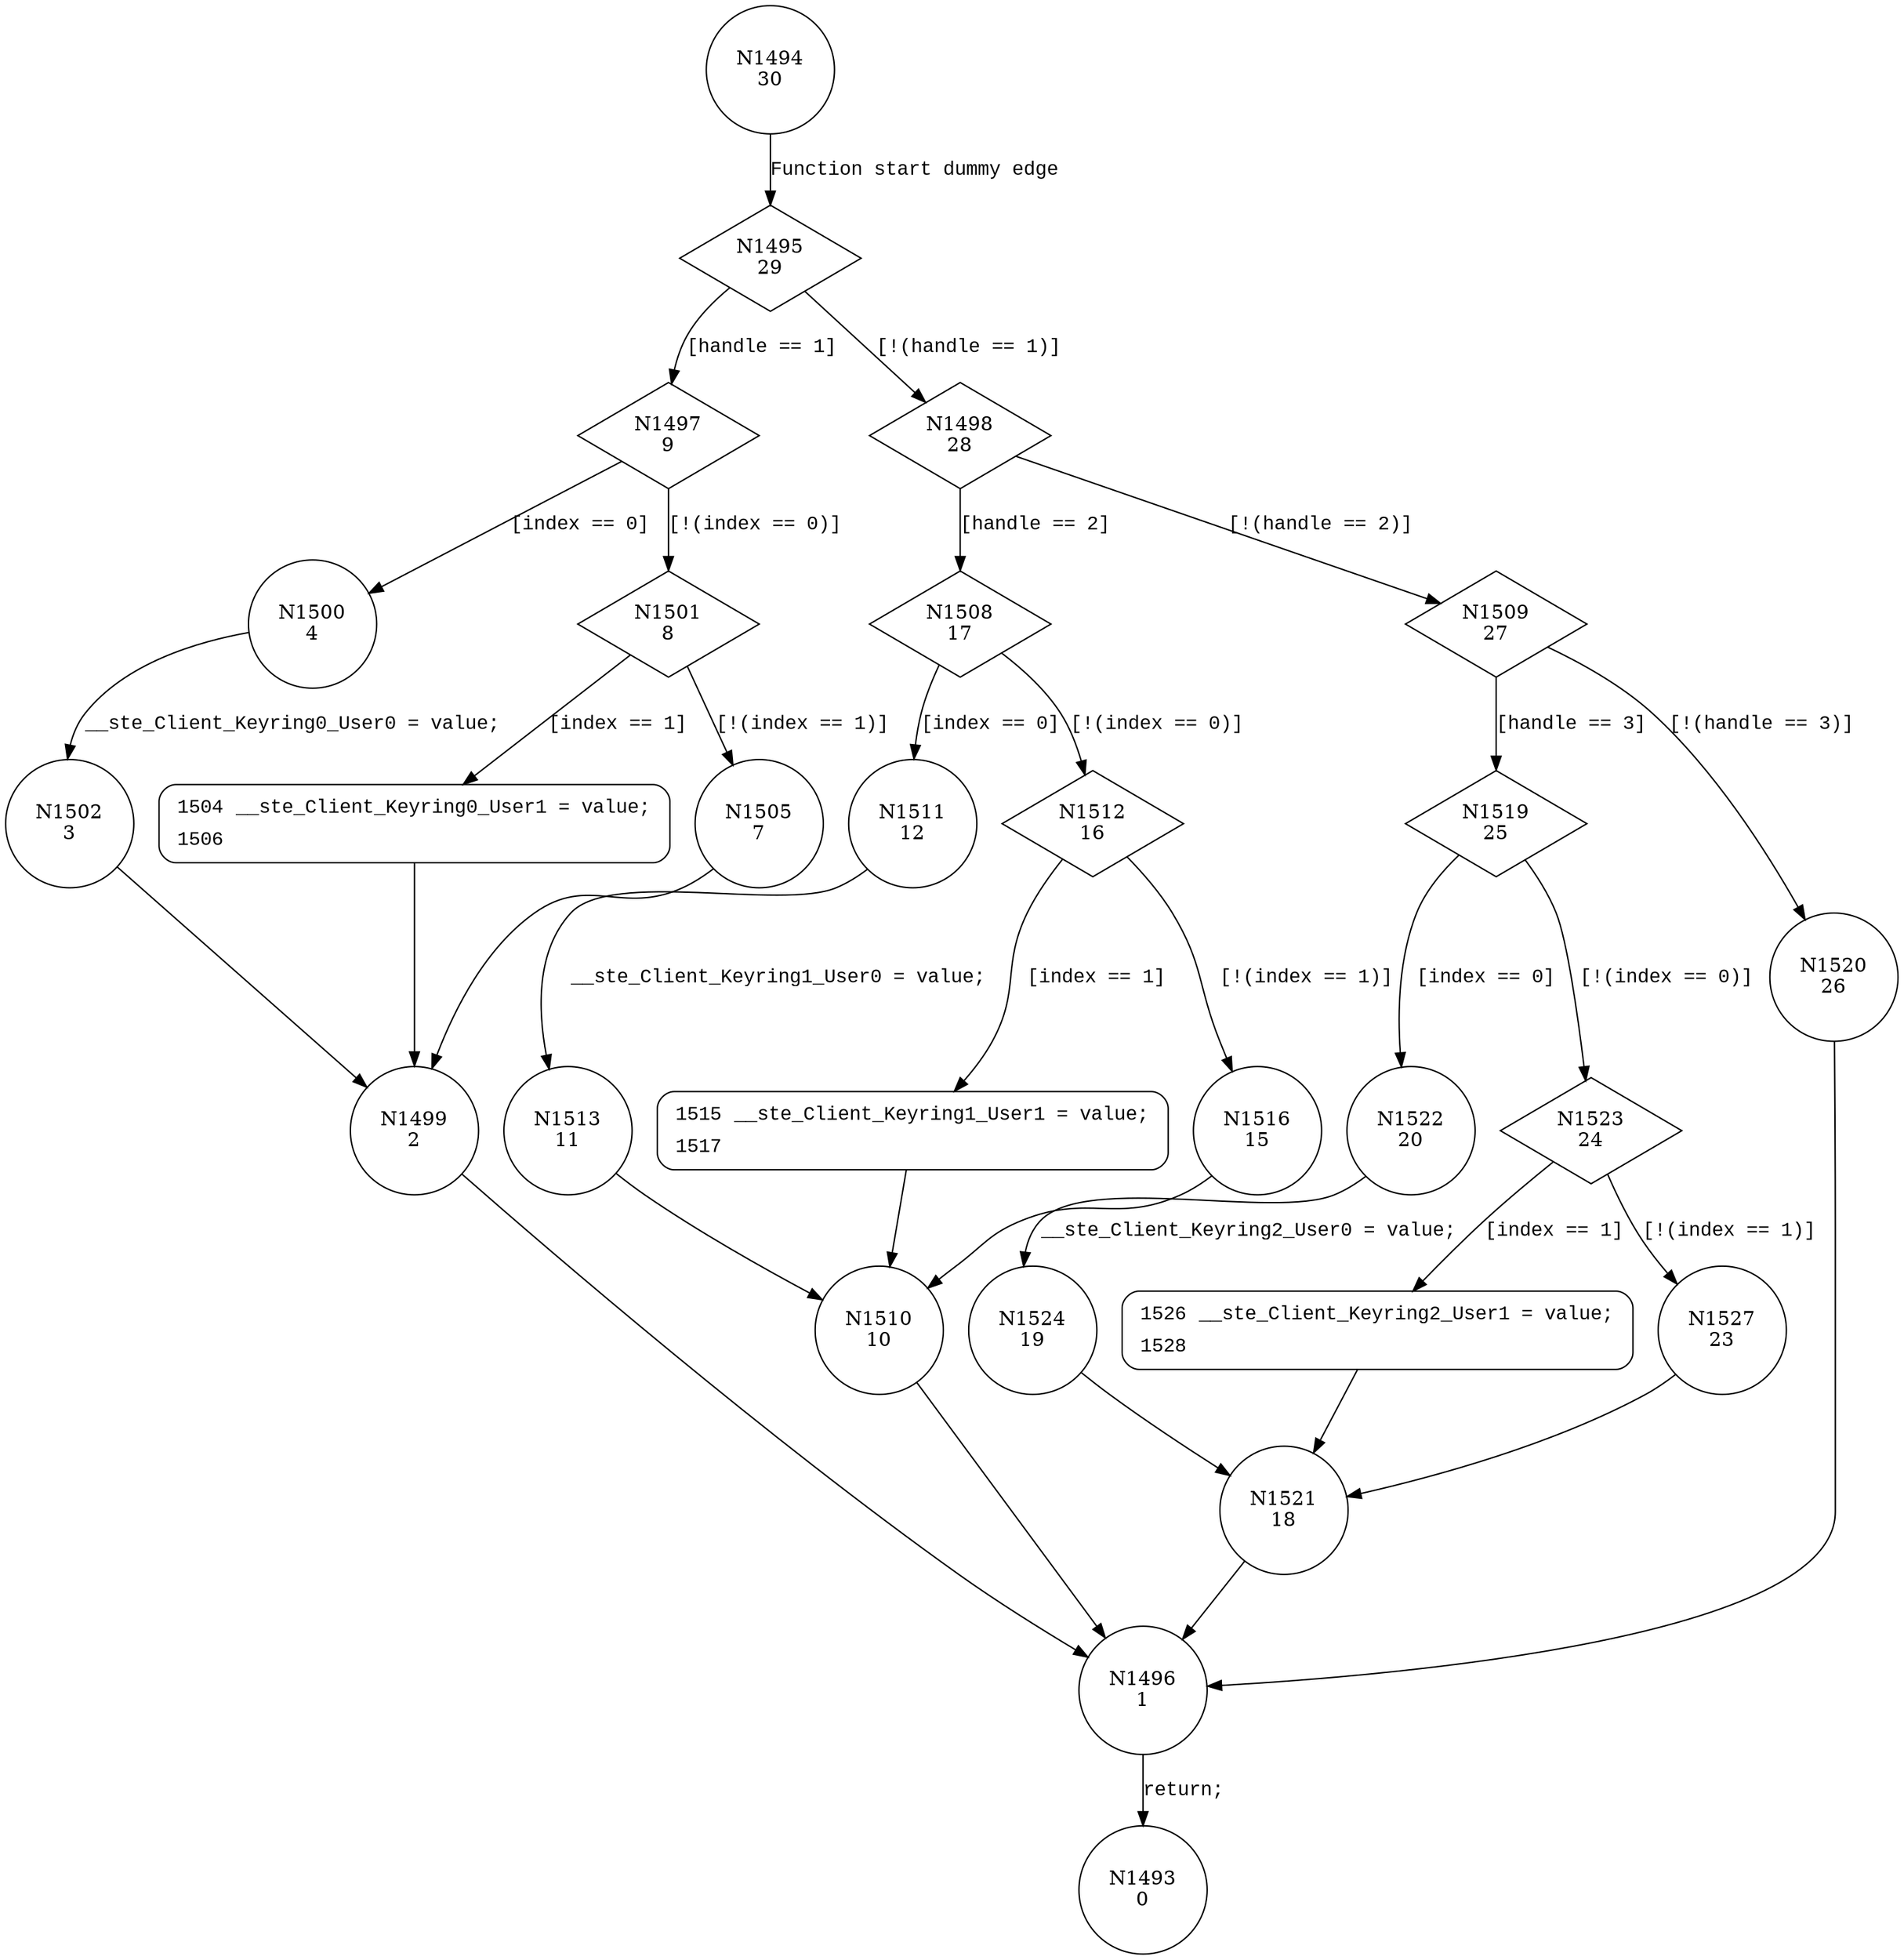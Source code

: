 digraph setClientKeyringUser {
1494 [shape="circle" label="N1494\n30"]
1495 [shape="diamond" label="N1495\n29"]
1497 [shape="diamond" label="N1497\n9"]
1498 [shape="diamond" label="N1498\n28"]
1508 [shape="diamond" label="N1508\n17"]
1509 [shape="diamond" label="N1509\n27"]
1519 [shape="diamond" label="N1519\n25"]
1520 [shape="circle" label="N1520\n26"]
1496 [shape="circle" label="N1496\n1"]
1493 [shape="circle" label="N1493\n0"]
1522 [shape="circle" label="N1522\n20"]
1523 [shape="diamond" label="N1523\n24"]
1526 [shape="circle" label="N1526\n22"]
1527 [shape="circle" label="N1527\n23"]
1521 [shape="circle" label="N1521\n18"]
1524 [shape="circle" label="N1524\n19"]
1511 [shape="circle" label="N1511\n12"]
1512 [shape="diamond" label="N1512\n16"]
1515 [shape="circle" label="N1515\n14"]
1516 [shape="circle" label="N1516\n15"]
1510 [shape="circle" label="N1510\n10"]
1513 [shape="circle" label="N1513\n11"]
1500 [shape="circle" label="N1500\n4"]
1501 [shape="diamond" label="N1501\n8"]
1504 [shape="circle" label="N1504\n6"]
1505 [shape="circle" label="N1505\n7"]
1499 [shape="circle" label="N1499\n2"]
1502 [shape="circle" label="N1502\n3"]
1526 [style="filled,bold" penwidth="1" fillcolor="white" fontname="Courier New" shape="Mrecord" label=<<table border="0" cellborder="0" cellpadding="3" bgcolor="white"><tr><td align="right">1526</td><td align="left">__ste_Client_Keyring2_User1 = value;</td></tr><tr><td align="right">1528</td><td align="left"></td></tr></table>>]
1526 -> 1521[label=""]
1515 [style="filled,bold" penwidth="1" fillcolor="white" fontname="Courier New" shape="Mrecord" label=<<table border="0" cellborder="0" cellpadding="3" bgcolor="white"><tr><td align="right">1515</td><td align="left">__ste_Client_Keyring1_User1 = value;</td></tr><tr><td align="right">1517</td><td align="left"></td></tr></table>>]
1515 -> 1510[label=""]
1504 [style="filled,bold" penwidth="1" fillcolor="white" fontname="Courier New" shape="Mrecord" label=<<table border="0" cellborder="0" cellpadding="3" bgcolor="white"><tr><td align="right">1504</td><td align="left">__ste_Client_Keyring0_User1 = value;</td></tr><tr><td align="right">1506</td><td align="left"></td></tr></table>>]
1504 -> 1499[label=""]
1494 -> 1495 [label="Function start dummy edge" fontname="Courier New"]
1495 -> 1497 [label="[handle == 1]" fontname="Courier New"]
1495 -> 1498 [label="[!(handle == 1)]" fontname="Courier New"]
1498 -> 1508 [label="[handle == 2]" fontname="Courier New"]
1498 -> 1509 [label="[!(handle == 2)]" fontname="Courier New"]
1509 -> 1519 [label="[handle == 3]" fontname="Courier New"]
1509 -> 1520 [label="[!(handle == 3)]" fontname="Courier New"]
1496 -> 1493 [label="return;" fontname="Courier New"]
1519 -> 1522 [label="[index == 0]" fontname="Courier New"]
1519 -> 1523 [label="[!(index == 0)]" fontname="Courier New"]
1523 -> 1526 [label="[index == 1]" fontname="Courier New"]
1523 -> 1527 [label="[!(index == 1)]" fontname="Courier New"]
1521 -> 1496 [label="" fontname="Courier New"]
1522 -> 1524 [label="__ste_Client_Keyring2_User0 = value;" fontname="Courier New"]
1508 -> 1511 [label="[index == 0]" fontname="Courier New"]
1508 -> 1512 [label="[!(index == 0)]" fontname="Courier New"]
1512 -> 1515 [label="[index == 1]" fontname="Courier New"]
1512 -> 1516 [label="[!(index == 1)]" fontname="Courier New"]
1510 -> 1496 [label="" fontname="Courier New"]
1511 -> 1513 [label="__ste_Client_Keyring1_User0 = value;" fontname="Courier New"]
1497 -> 1500 [label="[index == 0]" fontname="Courier New"]
1497 -> 1501 [label="[!(index == 0)]" fontname="Courier New"]
1501 -> 1504 [label="[index == 1]" fontname="Courier New"]
1501 -> 1505 [label="[!(index == 1)]" fontname="Courier New"]
1499 -> 1496 [label="" fontname="Courier New"]
1500 -> 1502 [label="__ste_Client_Keyring0_User0 = value;" fontname="Courier New"]
1520 -> 1496 [label="" fontname="Courier New"]
1527 -> 1521 [label="" fontname="Courier New"]
1524 -> 1521 [label="" fontname="Courier New"]
1516 -> 1510 [label="" fontname="Courier New"]
1513 -> 1510 [label="" fontname="Courier New"]
1505 -> 1499 [label="" fontname="Courier New"]
1502 -> 1499 [label="" fontname="Courier New"]
}